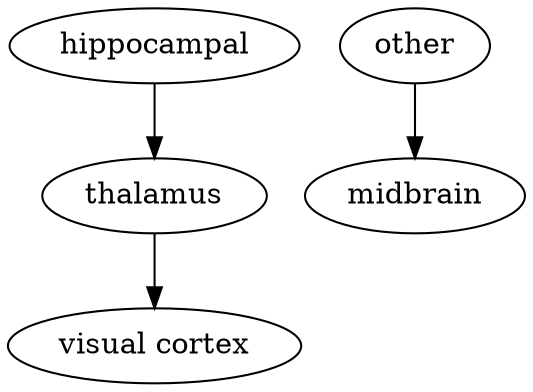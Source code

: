 strict digraph  {
hippocampal;
thalamus;
other;
"visual cortex";
midbrain;
hippocampal -> thalamus  [weight="2.243053568336016"];
thalamus -> "visual cortex"  [weight="2.617097065593243"];
other -> midbrain  [weight="2.8824870715437165"];
}
